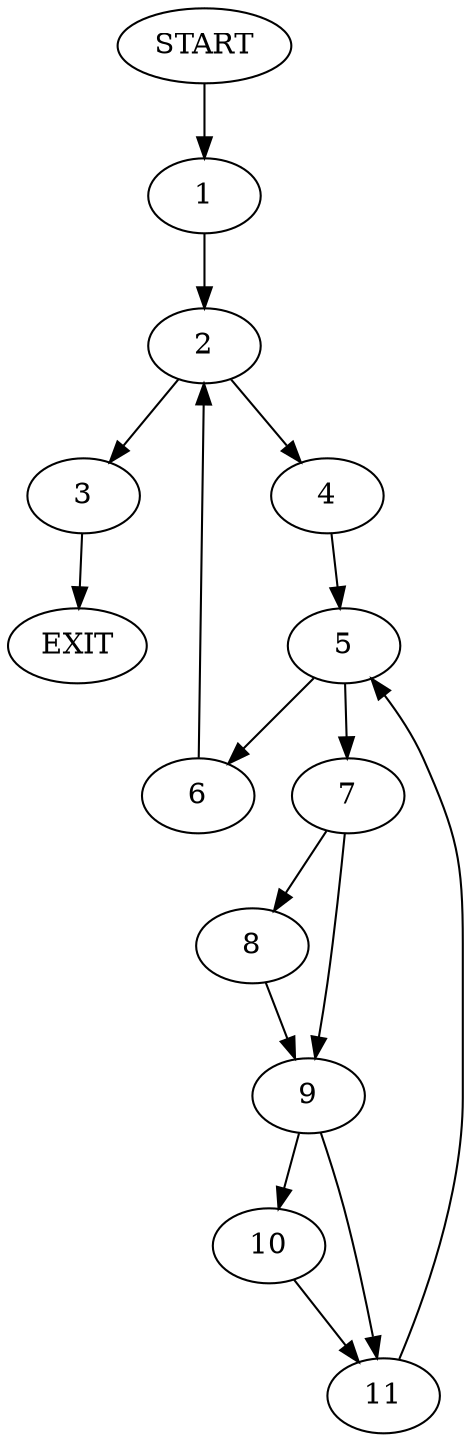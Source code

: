 digraph {
0 [label="START"]
12 [label="EXIT"]
0 -> 1
1 -> 2
2 -> 3
2 -> 4
4 -> 5
3 -> 12
5 -> 6
5 -> 7
6 -> 2
7 -> 8
7 -> 9
8 -> 9
9 -> 10
9 -> 11
11 -> 5
10 -> 11
}
